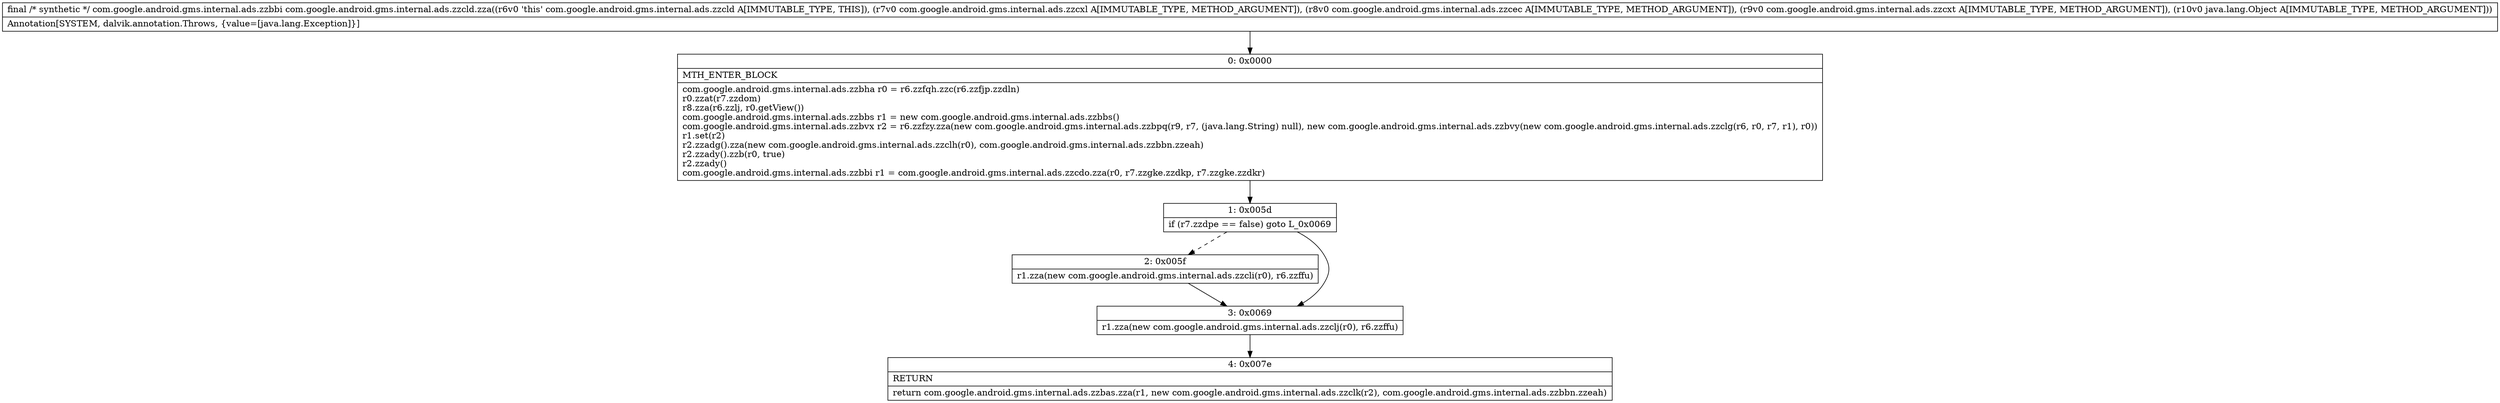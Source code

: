 digraph "CFG forcom.google.android.gms.internal.ads.zzcld.zza(Lcom\/google\/android\/gms\/internal\/ads\/zzcxl;Lcom\/google\/android\/gms\/internal\/ads\/zzcec;Lcom\/google\/android\/gms\/internal\/ads\/zzcxt;Ljava\/lang\/Object;)Lcom\/google\/android\/gms\/internal\/ads\/zzbbi;" {
Node_0 [shape=record,label="{0\:\ 0x0000|MTH_ENTER_BLOCK\l|com.google.android.gms.internal.ads.zzbha r0 = r6.zzfqh.zzc(r6.zzfjp.zzdln)\lr0.zzat(r7.zzdom)\lr8.zza(r6.zzlj, r0.getView())\lcom.google.android.gms.internal.ads.zzbbs r1 = new com.google.android.gms.internal.ads.zzbbs()\lcom.google.android.gms.internal.ads.zzbvx r2 = r6.zzfzy.zza(new com.google.android.gms.internal.ads.zzbpq(r9, r7, (java.lang.String) null), new com.google.android.gms.internal.ads.zzbvy(new com.google.android.gms.internal.ads.zzclg(r6, r0, r7, r1), r0))\lr1.set(r2)\lr2.zzadg().zza(new com.google.android.gms.internal.ads.zzclh(r0), com.google.android.gms.internal.ads.zzbbn.zzeah)\lr2.zzady().zzb(r0, true)\lr2.zzady()\lcom.google.android.gms.internal.ads.zzbbi r1 = com.google.android.gms.internal.ads.zzcdo.zza(r0, r7.zzgke.zzdkp, r7.zzgke.zzdkr)\l}"];
Node_1 [shape=record,label="{1\:\ 0x005d|if (r7.zzdpe == false) goto L_0x0069\l}"];
Node_2 [shape=record,label="{2\:\ 0x005f|r1.zza(new com.google.android.gms.internal.ads.zzcli(r0), r6.zzffu)\l}"];
Node_3 [shape=record,label="{3\:\ 0x0069|r1.zza(new com.google.android.gms.internal.ads.zzclj(r0), r6.zzffu)\l}"];
Node_4 [shape=record,label="{4\:\ 0x007e|RETURN\l|return com.google.android.gms.internal.ads.zzbas.zza(r1, new com.google.android.gms.internal.ads.zzclk(r2), com.google.android.gms.internal.ads.zzbbn.zzeah)\l}"];
MethodNode[shape=record,label="{final \/* synthetic *\/ com.google.android.gms.internal.ads.zzbbi com.google.android.gms.internal.ads.zzcld.zza((r6v0 'this' com.google.android.gms.internal.ads.zzcld A[IMMUTABLE_TYPE, THIS]), (r7v0 com.google.android.gms.internal.ads.zzcxl A[IMMUTABLE_TYPE, METHOD_ARGUMENT]), (r8v0 com.google.android.gms.internal.ads.zzcec A[IMMUTABLE_TYPE, METHOD_ARGUMENT]), (r9v0 com.google.android.gms.internal.ads.zzcxt A[IMMUTABLE_TYPE, METHOD_ARGUMENT]), (r10v0 java.lang.Object A[IMMUTABLE_TYPE, METHOD_ARGUMENT]))  | Annotation[SYSTEM, dalvik.annotation.Throws, \{value=[java.lang.Exception]\}]\l}"];
MethodNode -> Node_0;
Node_0 -> Node_1;
Node_1 -> Node_2[style=dashed];
Node_1 -> Node_3;
Node_2 -> Node_3;
Node_3 -> Node_4;
}

